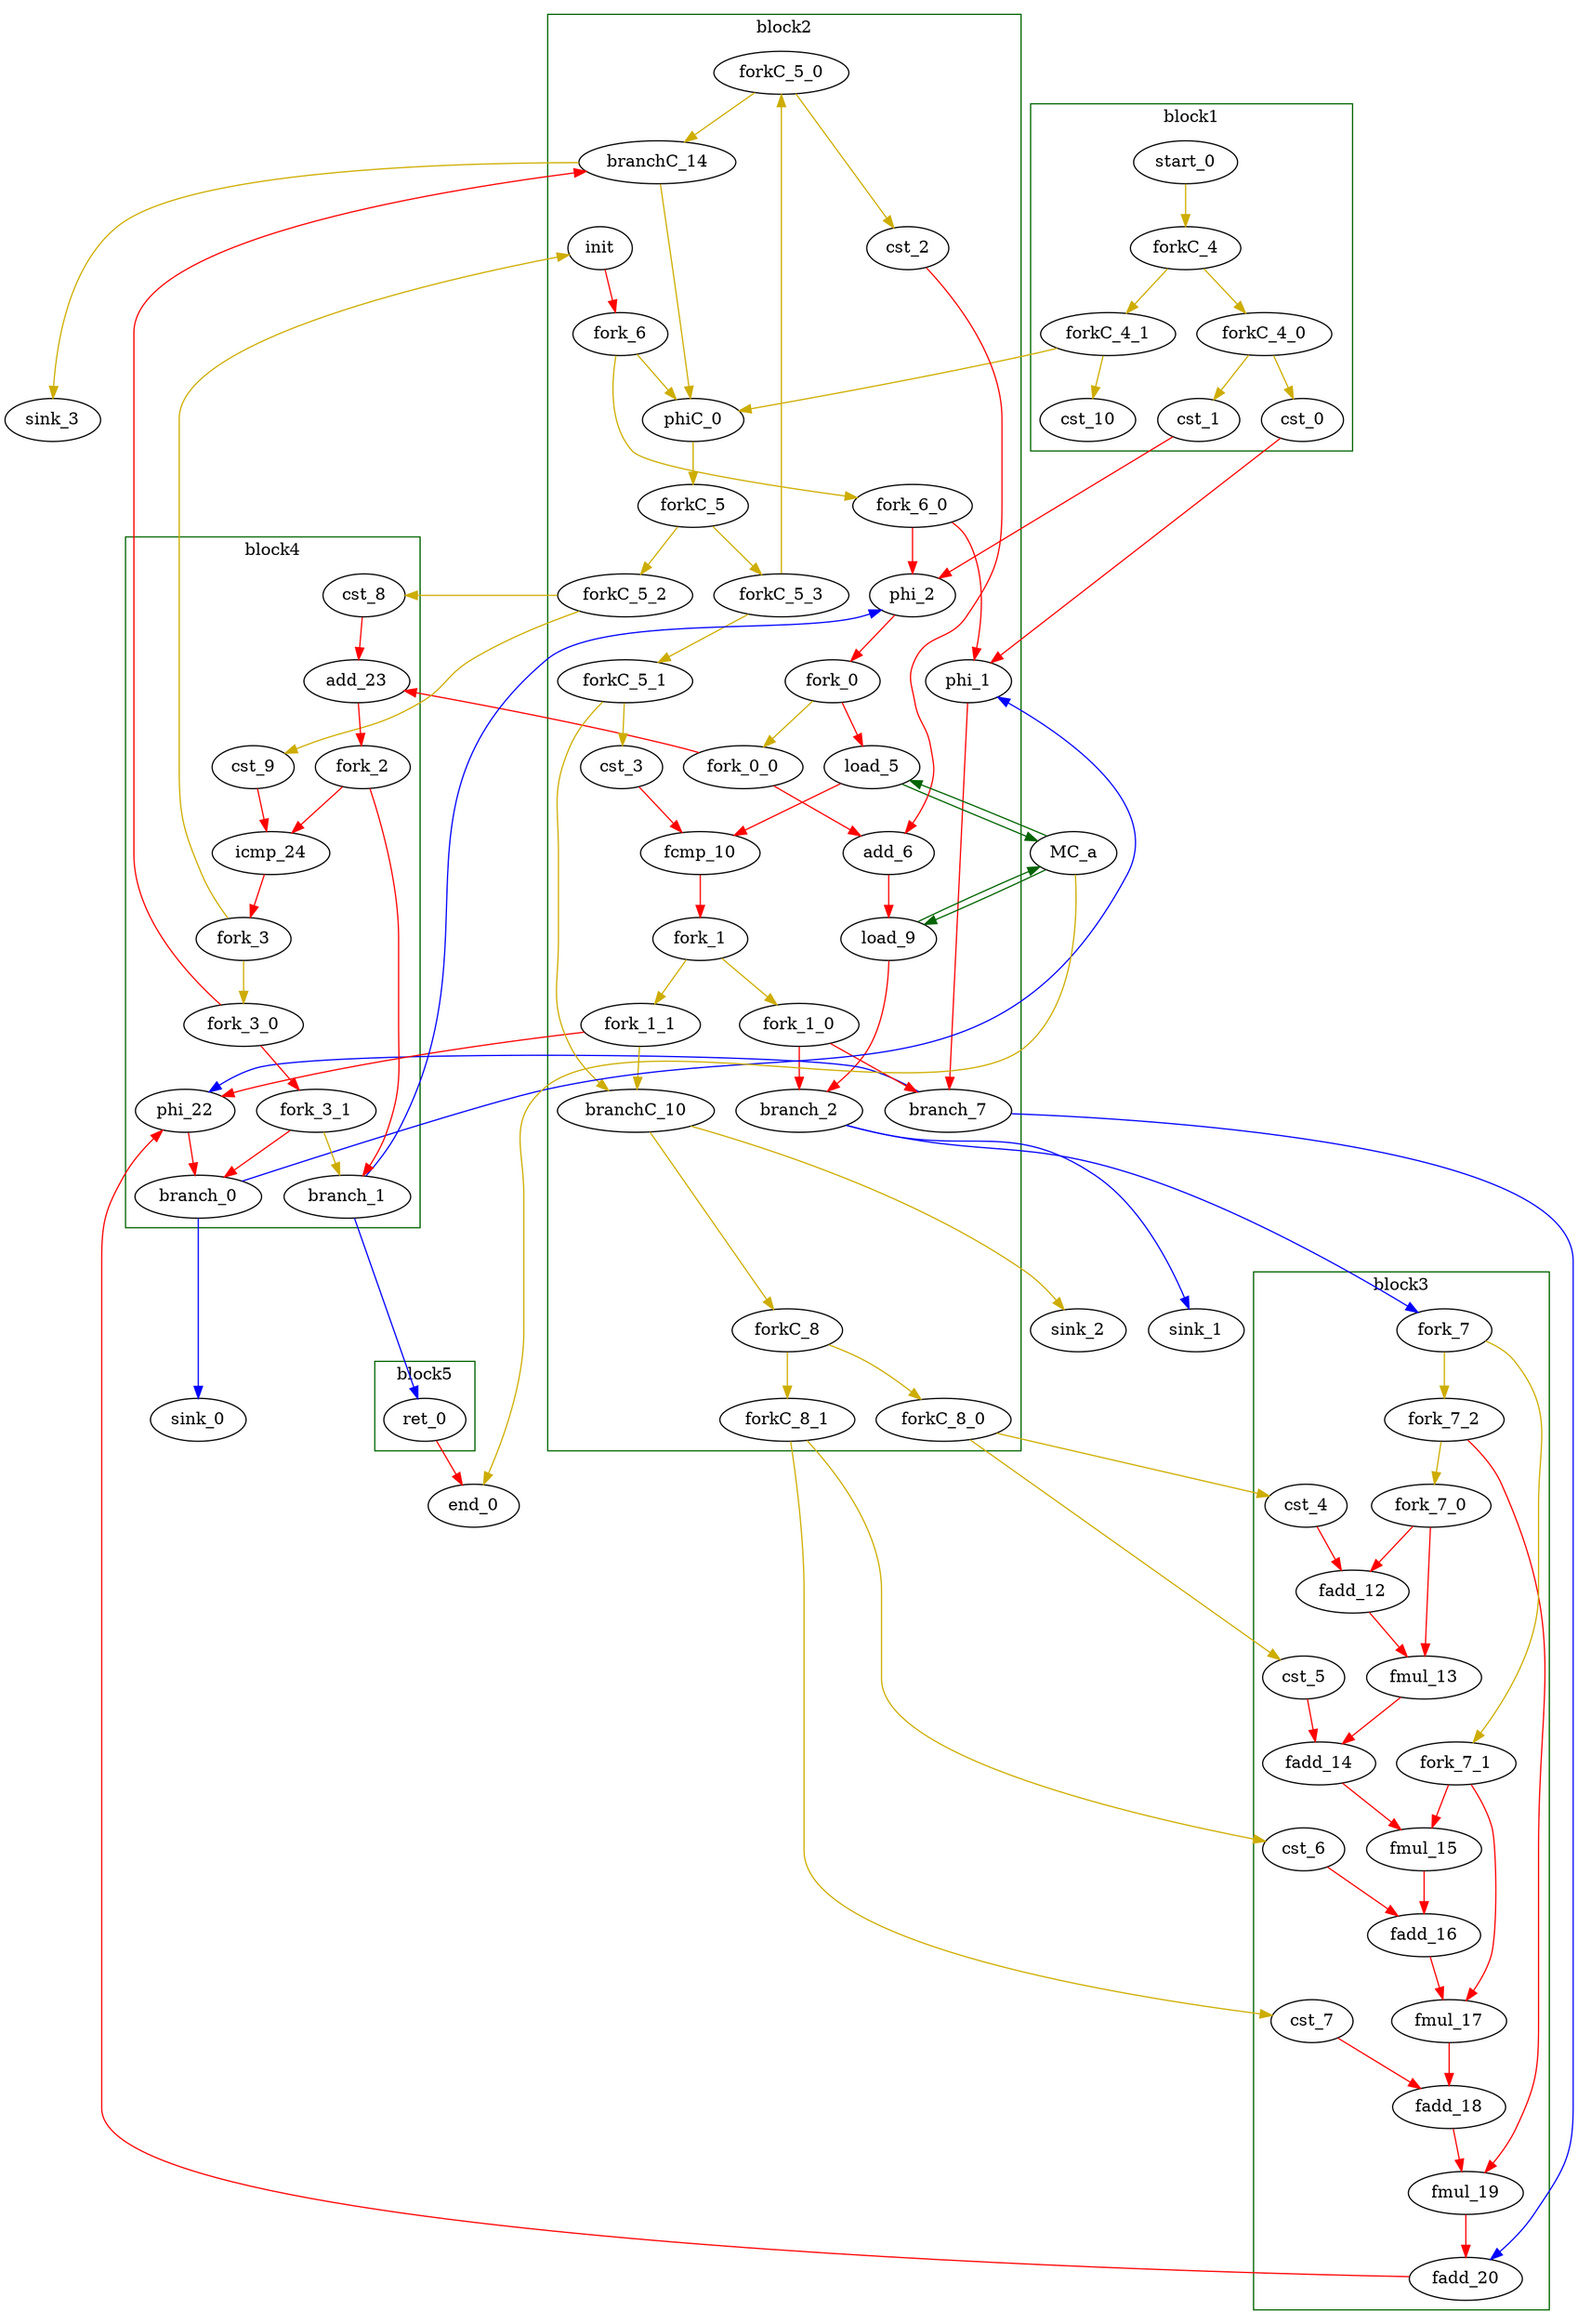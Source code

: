Digraph G {
	splines=spline;
//DHLS version: 0.1.1" [shape = "none" pos = "20,20!"]

	subgraph cluster_0 {
	color = "darkgreen";
		label = "block1";
		"cst_0" [type = "Constant", bbID= 1, in = "in1:32", out = "out1:32", value = "0x00000000", tagged=false, taggers_num=0, tagger_id=-1];
		"cst_1" [type = "Constant", bbID= 1, in = "in1:32", out = "out1:32", value = "0x00000000", tagged=false, taggers_num=0, tagger_id=-1];
		"start_0" [type = "Entry", control= "true", bbID= 1, in = "in1:0", out = "out1:0", tagged=false, taggers_num=0, tagger_id=-1];
		"cst_10" [type = "Constant", bbID= 1, in = "in1:32", out = "out1:32", value = "0x00000000", tagged=false, taggers_num=0, tagger_id=-1];
		"forkC_4_0" [type = "fork Bool 2", bbID= 1, in = "in1:0", out = "out1:0 out2:0", tagged = false, taggers_num = 0, tagger_id = -1];
		"forkC_4_1" [type = "fork Bool 2", bbID= 1, in = "in1:0", out = "out1:0 out2:0", tagged = false, taggers_num = 0, tagger_id = -1];
		"forkC_4" [type = "fork Bool 2", bbID= 1, in = "in1:0", out = "out1:0 out2:0", tagged = false, taggers_num = 0, tagger_id = -1];

	}

	subgraph cluster_1 {
	color = "darkgreen";
		label = "block2";
		"phi_1" [type = "mux T", bbID= 2, in = "in1?:1 in2:32 in3:32 ", out = "out1:32", delay=0.366, tagged=false, taggers_num=0, tagger_id=-1];
		"phi_2" [type = "mux T", bbID= 2, in = "in1?:1 in2:32 in3:32 ", out = "out1:32", delay=0.366, tagged=false, taggers_num=0, tagger_id=-1];
		"load_5" [type = "Operator", bbID= 2, op = "mc_load_op",bbID= 2, portId= 0, offset= 0, in = "in1:32 in2:32", out = "out1:32 out2:32 ", delay=0.000, latency=2, II=1, tagged=false, taggers_num=0, tagger_id=-1];
		"cst_2" [type = "Constant", bbID= 2, in = "in1:32", out = "out1:32", value = "0x00000001", tagged=false, taggers_num=0, tagger_id=-1];
		"add_6" [type = "Operator", bbID= 2, op = "add_op", in = "in1:32 in2:32 ", out = "out1:32 ", delay=1.693, latency=0, II=1, tagged=false, taggers_num=0, tagger_id=-1];
		"load_9" [type = "Operator", bbID= 2, op = "mc_load_op",bbID= 2, portId= 1, offset= 0, in = "in1:32 in2:32", out = "out1:32 out2:32 ", delay=0.000, latency=2, II=1, tagged=false, taggers_num=0, tagger_id=-1];
		"cst_3" [type = "Constant", bbID= 2, in = "in1:32", out = "out1:32", value = "0x00000000", tagged=false, taggers_num=0, tagger_id=-1];
		"fcmp_10" [type = "Operator", bbID= 2, op = "fcmp_ult_op", in = "in1:32 in2:32 ", out = "out1:1 ", delay=0.966, latency=2, II=1, tagged=false, taggers_num=0, tagger_id=-1];
		"phiC_0" [type = "mux Bool", bbID= 2, in = "in1?:1 in2:0 in3:0 ", out = "out1:0", delay=0.166, tagged=false, taggers_num=0, tagger_id=-1];
		"init" [type = "init Bool false", bbID= 2, in = "in1:32 ", out = "out1:32", delay=0.366, tagged=false, taggers_num=0, tagger_id=-1];
		"branch_2" [type = "branch T", bbID= 2,  in = "in1:32 in2?:1", out = "out1+:32 out2-:32", tagged=false, taggers_num=0, tagger_id=-1];
		"branch_7" [type = "branch T", bbID= 2,  in = "in1:32 in2?:1", out = "out1+:32 out2-:32", tagged=false, taggers_num=0, tagger_id=-1];
		"branchC_10" [type = "branch Bool", bbID= 2,  in = "in1:0 in2?:1", out = "out1+:0 out2-:0", tagged=false, taggers_num=0, tagger_id=-1];
		"branchC_14" [type = "branch Bool", bbID= 2,  in = "in1:0 in2?:1", out = "out1+:0 out2-:0", tagged=false, taggers_num=0, tagger_id=-1];
		"fork_0_0" [type = "fork Bool 2", bbID= 2, in = "in1:32", out = "out1:32 out2:32", tagged = false, taggers_num = 0, tagger_id = -1];
		"fork_0" [type = "fork Bool 2", bbID= 2, in = "in1:32", out = "out1:32 out2:32", tagged = false, taggers_num = 0, tagger_id = -1];
		"fork_1_0" [type = "fork Bool 2", bbID= 2, in = "in1:32", out = "out1:32 out2:32", tagged = false, taggers_num = 0, tagger_id = -1];
		"fork_1_1" [type = "fork Bool 2", bbID= 2, in = "in1:32", out = "out1:32 out2:32", tagged = false, taggers_num = 0, tagger_id = -1];
		"fork_1" [type = "fork Bool 2", bbID= 2, in = "in1:32", out = "out1:32 out2:32", tagged = false, taggers_num = 0, tagger_id = -1];
		"forkC_5_0" [type = "fork Bool 2", bbID= 2, in = "in1:0", out = "out1:0 out2:0", tagged = false, taggers_num = 0, tagger_id = -1];
		"forkC_5_1" [type = "fork Bool 2", bbID= 2, in = "in1:0", out = "out1:0 out2:0", tagged = false, taggers_num = 0, tagger_id = -1];
		"forkC_5_2" [type = "fork Bool 2", bbID= 2, in = "in1:0", out = "out1:0 out2:0", tagged = false, taggers_num = 0, tagger_id = -1];
		"forkC_5_3" [type = "fork Bool 2", bbID= 2, in = "in1:0", out = "out1:0 out2:0", tagged = false, taggers_num = 0, tagger_id = -1];
		"forkC_5" [type = "fork Bool 2", bbID= 2, in = "in1:0", out = "out1:0 out2:0", tagged = false, taggers_num = 0, tagger_id = -1];
		"fork_6_0" [type = "fork Bool 2", bbID= 2, in = "in1:32", out = "out1:32 out2:32", tagged = false, taggers_num = 0, tagger_id = -1];
		"fork_6" [type = "fork Bool 2", bbID= 2, in = "in1:32", out = "out1:32 out2:32", tagged = false, taggers_num = 0, tagger_id = -1];
		"forkC_8_0" [type = "fork Bool 2", bbID= 2, in = "in1:0", out = "out1:0 out2:0", tagged = false, taggers_num = 1, tagger_id = -1];
		"forkC_8_1" [type = "fork Bool 2", bbID= 2, in = "in1:0", out = "out1:0 out2:0", tagged = false, taggers_num = 1, tagger_id = -1];
		"forkC_8" [type = "fork Bool 2", bbID= 2, in = "in1:0", out = "out1:0 out2:0", tagged = false, taggers_num = 1, tagger_id = -1];

	}

	subgraph cluster_2 {
	color = "darkgreen";
		label = "block3";
		"cst_4" [type = "Constant", bbID= 3, in = "in1:32", out = "out1:32", value = "0x3F23D70A", tagged=false, taggers_num=0, tagger_id=-1];
		"fadd_12" [type = "Operator", bbID= 3, op = "fadd_op", in = "in1:32 in2:32 ", out = "out1:32 ", delay=0.966, latency=10, II=1, tagged=false, taggers_num=0, tagger_id=-1];
		"fmul_13" [type = "Operator", bbID= 3, op = "fmul_op", in = "in1:32 in2:32 ", out = "out1:32 ", delay=0.966, latency=6, II=1, tagged=false, taggers_num=0, tagger_id=-1];
		"cst_5" [type = "Constant", bbID= 3, in = "in1:32", out = "out1:32", value = "0x3F333333", tagged=false, taggers_num=0, tagger_id=-1];
		"fadd_14" [type = "Operator", bbID= 3, op = "fadd_op", in = "in1:32 in2:32 ", out = "out1:32 ", delay=0.966, latency=10, II=1, tagged=false, taggers_num=0, tagger_id=-1];
		"fmul_15" [type = "Operator", bbID= 3, op = "fmul_op", in = "in1:32 in2:32 ", out = "out1:32 ", delay=0.966, latency=6, II=1, tagged=false, taggers_num=0, tagger_id=-1];
		"cst_6" [type = "Constant", bbID= 3, in = "in1:32", out = "out1:32", value = "0x3E570A3D", tagged=false, taggers_num=0, tagger_id=-1];
		"fadd_16" [type = "Operator", bbID= 3, op = "fadd_op", in = "in1:32 in2:32 ", out = "out1:32 ", delay=0.966, latency=10, II=1, tagged=false, taggers_num=0, tagger_id=-1];
		"fmul_17" [type = "Operator", bbID= 3, op = "fmul_op", in = "in1:32 in2:32 ", out = "out1:32 ", delay=0.966, latency=6, II=1, tagged=false, taggers_num=0, tagger_id=-1];
		"cst_7" [type = "Constant", bbID= 3, in = "in1:32", out = "out1:32", value = "0x3EA8F5C3", tagged=false, taggers_num=0, tagger_id=-1];
		"fadd_18" [type = "Operator", bbID= 3, op = "fadd_op", in = "in1:32 in2:32 ", out = "out1:32 ", delay=0.966, latency=10, II=1, tagged=false, taggers_num=0, tagger_id=-1];
		"fmul_19" [type = "Operator", bbID= 3, op = "fmul_op", in = "in1:32 in2:32 ", out = "out1:32 ", delay=0.966, latency=6, II=1, tagged=false, taggers_num=0, tagger_id=-1];
		"fadd_20" [type = "Operator", bbID= 3, op = "fadd_op", in = "in1:32 in2:32 ", out = "out1:32 ", delay=0.966, latency=10, II=1, tagged=false, taggers_num=0, tagger_id=-1];
		"fork_7_0" [type = "fork Bool 2", bbID= 3, in = "in1:32", out = "out1:32 out2:32", tagged = false, taggers_num = 0, tagger_id = -1];
		"fork_7_1" [type = "fork Bool 2", bbID= 3, in = "in1:32", out = "out1:32 out2:32", tagged = false, taggers_num = 0, tagger_id = -1];
		"fork_7_2" [type = "fork Bool 2", bbID= 3, in = "in1:32", out = "out1:32 out2:32", tagged = false, taggers_num = 0, tagger_id = -1];
		"fork_7" [type = "fork Bool 2", bbID= 3, in = "in1:32", out = "out1:32 out2:32", tagged = false, taggers_num = 0, tagger_id = -1];

	}

	subgraph cluster_3 {
	color = "darkgreen";
		label = "block4";
		"phi_22" [type = "mux T", bbID= 4, in = "in1?:1 in2:32 in3:32 ", out = "out1:32", delay=0.366, tagged=false, taggers_num=0, tagger_id=-1];
		"cst_8" [type = "Constant", bbID= 4, in = "in1:32", out = "out1:32", value = "0x00000001", tagged=false, taggers_num=0, tagger_id=-1];
		"add_23" [type = "Operator", bbID= 4, op = "add_op", in = "in1:32 in2:32 ", out = "out1:32 ", delay=1.693, latency=0, II=1, tagged=false, taggers_num=0, tagger_id=-1];
		"cst_9" [type = "Constant", bbID= 4, in = "in1:32", out = "out1:32", value = "0x000003E7", tagged=false, taggers_num=0, tagger_id=-1];
		"icmp_24" [type = "Operator", bbID= 4, op = "icmp_ult_op", in = "in1:32 in2:32 ", out = "out1:1 ", delay=1.530, latency=0, II=1, tagged=false, taggers_num=0, tagger_id=-1];
		"branch_0" [type = "branch T", bbID= 4,  in = "in1:32 in2?:1", out = "out1+:32 out2-:32", tagged=false, taggers_num=0, tagger_id=-1];
		"branch_1" [type = "branch T", bbID= 4,  in = "in1:32 in2?:1", out = "out1+:32 out2-:32", tagged=false, taggers_num=0, tagger_id=-1];
		"fork_2" [type = "fork Bool 2", bbID= 4, in = "in1:32", out = "out1:32 out2:32 ", tagged=false, taggers_num=0, tagger_id=-1];
		"fork_3_0" [type = "fork Bool 2", bbID= 4, in = "in1:32", out = "out1:32 out2:32", tagged = false, taggers_num = 0, tagger_id = -1];
		"fork_3_1" [type = "fork Bool 2", bbID= 4, in = "in1:32", out = "out1:32 out2:32", tagged = false, taggers_num = 0, tagger_id = -1];
		"fork_3" [type = "fork Bool 2", bbID= 4, in = "in1:32", out = "out1:32 out2:32", tagged = false, taggers_num = 0, tagger_id = -1];

	}

	subgraph cluster_4 {
	color = "darkgreen";
		label = "block5";
		"ret_0" [type = "Operator", bbID= 5, op = "ret_op", in = "in1:32 ", out = "out1:32 ", delay=0.000, latency=0, II=1, tagged=false, taggers_num=0, tagger_id=-1];

	}
	"MC_a" [type = "MC", bbID= 0, in = "in1:32*l0a in2:32*l1a ", out = "out1:32*l0d out2:32*l1d out3:0*e ", memory = "a", bbcount = 0, ldcount = 2, stcount = 0];
	"sink_0" [type = "Sink", bbID= 0, in = "in1:32"];
	"sink_1" [type = "Sink", bbID= 0, in = "in1:32"];
	"sink_2" [type = "Sink", bbID= 0, in = "in1:0"];
	"sink_3" [type = "Sink", bbID= 0, in = "in1:0"];
	"end_0" [type = "Exit", bbID= 0, in = "in1:0*e  in2:32 ", out = "out1:32" ];

	"load_5" -> "MC_a" [color = "darkgreen", mem_address = "true", from = "out2", to = "in1"];
	"MC_a" -> "load_5" [color = "darkgreen", mem_address = "false", from = "out1", to = "in1"];
	"load_9" -> "MC_a" [color = "darkgreen", mem_address = "true", from = "out2", to = "in2"];
	"MC_a" -> "load_9" [color = "darkgreen", mem_address = "false", from = "out2", to = "in1"];
	"MC_a" -> "end_0" [color = "gold3", from = "out3", to = "in1"];
	"cst_0" -> "phi_1" [color = "red", from = "out1", to = "in2"];
	"phi_1" -> "branch_7" [color = "red", from = "out1", to = "in1"];
	"cst_1" -> "phi_2" [color = "red", from = "out1", to = "in2"];
	"phi_2" -> "fork_0" [color = "red", from = "out1", to = "in1"];
	"load_5" -> "fcmp_10" [color = "red", from = "out1", to = "in1"];
	"cst_2" -> "add_6" [color = "red", from = "out1", to = "in2"];
	"add_6" -> "load_9" [color = "red", from = "out1", to = "in2"];
	"load_9" -> "branch_2" [color = "red", from = "out1", to = "in1"];
	"cst_3" -> "fcmp_10" [color = "red", from = "out1", to = "in2"];
	"fcmp_10" -> "fork_1" [color = "red", from = "out1", to = "in1"];
	"cst_4" -> "fadd_12" [color = "red", from = "out1", to = "in2"];
	"fadd_12" -> "fmul_13" [color = "red", from = "out1", to = "in1"];
	"fmul_13" -> "fadd_14" [color = "red", from = "out1", to = "in1"];
	"cst_5" -> "fadd_14" [color = "red", from = "out1", to = "in2"];
	"fadd_14" -> "fmul_15" [color = "red", from = "out1", to = "in1"];
	"fmul_15" -> "fadd_16" [color = "red", from = "out1", to = "in1"];
	"cst_6" -> "fadd_16" [color = "red", from = "out1", to = "in2"];
	"fadd_16" -> "fmul_17" [color = "red", from = "out1", to = "in1"];
	"fmul_17" -> "fadd_18" [color = "red", from = "out1", to = "in1"];
	"cst_7" -> "fadd_18" [color = "red", from = "out1", to = "in2"];
	"fadd_18" -> "fmul_19" [color = "red", from = "out1", to = "in1"];
	"fmul_19" -> "fadd_20" [color = "red", from = "out1", to = "in2"];
	"fadd_20" -> "phi_22" [color = "red", from = "out1", to = "in2"];
	"phi_22" -> "branch_0" [color = "red", from = "out1", to = "in1"];
	"cst_8" -> "add_23" [color = "red", from = "out1", to = "in2"];
	"add_23" -> "fork_2" [color = "red", from = "out1", to = "in1"];
	"cst_9" -> "icmp_24" [color = "red", from = "out1", to = "in2"];
	"icmp_24" -> "fork_3" [color = "red", from = "out1", to = "in1"];
	"ret_0" -> "end_0" [color = "red", from = "out1", to = "in2"];
	"start_0" -> "forkC_4" [color = "gold3", from = "out1", to = "in1"];
	"phiC_0" -> "forkC_5" [color = "gold3", from = "out1", to = "in1"];
	"branch_0" -> "sink_0" [color = "blue", minlen = 3, from = "out2", to = "in1"];
	"branch_0" -> "phi_1" [color = "blue", minlen = 3, from = "out1", to = "in3"];
	"init" -> "fork_6" [color = "red", from = "out1", to = "in1"];
	"branch_1" -> "ret_0" [color = "blue", minlen = 3, from = "out2", to = "in1"];
	"branch_1" -> "phi_2" [color = "blue", minlen = 3, from = "out1", to = "in3"];
	"branch_2" -> "sink_1" [color = "blue", minlen = 3, from = "out1", to = "in1"];
	"branch_2" -> "fork_7" [color = "blue", minlen = 3, from = "out2", to = "in1"];
	"branch_7" -> "phi_22" [color = "blue", minlen = 3, from = "out1", to = "in3"];
	"branch_7" -> "fadd_20" [color = "blue", minlen = 3, from = "out2", to = "in1"];
	"branchC_10" -> "sink_2" [color = "gold3", minlen = 3, from = "out1", to = "in1"];
	"branchC_10" -> "forkC_8" [color = "gold3", minlen = 3, from = "out2", to = "in1"];
	"branchC_14" -> "sink_3" [color = "gold3", minlen = 3, from = "out2", to = "in1"];
	"branchC_14" -> "phiC_0" [color = "gold3", minlen = 3, from = "out1", to = "in3"];
    "fork_7_0" -> "fadd_12" [color = "red", from = "out1", to = "in1"];
    "fork_7_0" -> "fmul_13" [color = "red", from = "out2", to = "in2"];
    "fork_7_1" -> "fmul_15" [color = "red", from = "out1", to = "in2"];
    "fork_7_1" -> "fmul_17" [color = "red", from = "out2", to = "in2"];
    "fork_7_2" -> "fmul_19" [color = "red", from = "out1", to = "in2"];
    "fork_7_2" -> "fork_7_0" [color = "gold3", from = "out2", to = "in1"];
    "fork_7" -> "fork_7_1" [color = "gold3", from = "out1", to = "in1"];
    "fork_7" -> "fork_7_2" [color = "gold3", from = "out2", to = "in1"];
    "fork_0_0" -> "add_6" [color = "red", from = "out1", to = "in1"];
    "fork_0_0" -> "add_23" [color = "red", from = "out2", to = "in1"];
    "fork_0" -> load_5 [color = red, from = "out1", to = in2];
    "fork_0" -> "fork_0_0" [color = "gold3", from = "out2", to = "in1"];
    "fork_1_0" -> "branch_2" [color = "red", from = "out1", to = "in2"];
    "fork_1_0" -> "branch_7" [color = "red", from = "out2", to = "in2"];
    "fork_1_1" -> "branchC_10" [color = "gold3", from = "out1", to = "in2"];
    "fork_1_1" -> "phi_22" [color = "red", from = "out2", to = "in1"];
    "fork_1" -> "fork_1_0" [color = "gold3", from = "out1", to = "in1"];
    "fork_1" -> "fork_1_1" [color = "gold3", from = "out2", to = "in1"];
	"fork_2" -> "icmp_24" [color = "red", from = "out1", to = "in1"];
	"fork_2" -> "branch_1" [color = "red", from = "out2", to = "in1"];
    "fork_3_0" -> "branchC_14" [color = "red", from = "out1", to = "in2"];
    "fork_3_0" -> "fork_3_1" [color = "red", from = "out2", to = "in1"];
    "fork_3_1" -> "branch_0" [color = "red", from = "out1", to = "in2"];
    "fork_3_1" -> "branch_1" [color = "gold3", from = "out2", to = "in2"];
    "fork_3" -> "fork_3_0" [color = "gold3", from = "out1", to = "in1"];
    "fork_3" -> "init" [color = "gold3", from = "out2", to = "in1"];
    "forkC_4_0" -> "cst_0" [color = "gold3", from = "out1", to = "in1"];
    "forkC_4_0" -> "cst_1" [color = "gold3", from = "out2", to = "in1"];
    "forkC_4_1" -> "phiC_0" [color = "gold3", from = "out1", to = "in2"];
    "forkC_4_1" -> "cst_10" [color = "gold3", from = "out2", to = "in1"];
    "forkC_4" -> "forkC_4_0" [color = "gold3", from = "out1", to = "in1"];
    "forkC_4" -> "forkC_4_1" [color = "gold3", from = "out2", to = "in1"];
    "forkC_5_0" -> "cst_2" [color = "gold3", from = "out1", to = "in1"];
    "forkC_5_0" -> "branchC_14" [color = "gold3", from = "out2", to = "in1"];
    "forkC_5_1" -> "cst_3" [color = "gold3", from = "out1", to = "in1"];
    "forkC_5_1" -> "branchC_10" [color = "gold3", from = "out2", to = "in1"];
    "forkC_5_2" -> "cst_8" [color = "gold3", from = "out1", to = "in1"];
    "forkC_5_2" -> "cst_9" [color = "gold3", from = "out2", to = "in1"];
    "forkC_5_3" -> "forkC_5_0" [color = "gold3", from = "out1", to = "in1"];
    "forkC_5_3" -> "forkC_5_1" [color = "gold3", from = "out2", to = "in1"];
    "forkC_5" -> "forkC_5_2" [color = "gold3", from = "out1", to = "in1"];
    "forkC_5" -> "forkC_5_3" [color = "gold3", from = "out2", to = "in1"];
    "fork_6_0" -> "phi_1" [color = "red", from = "out1", to = "in1"];
    "fork_6_0" -> "phi_2" [color = "red", from = "out2", to = "in1"];
    "fork_6" -> phiC_0 [color = gold3, from = "out1", to = in1];
    "fork_6" -> "fork_6_0" [color = "gold3", from = "out2", to = "in1"];
    "forkC_8_0" -> "cst_4" [color = "gold3", from = "out1", to = "in1"];
    "forkC_8_0" -> "cst_5" [color = "gold3", from = "out2", to = "in1"];
    "forkC_8_1" -> "cst_6" [color = "gold3", from = "out1", to = "in1"];
    "forkC_8_1" -> "cst_7" [color = "gold3", from = "out2", to = "in1"];
    "forkC_8" -> "forkC_8_0" [color = "gold3", from = "out1", to = "in1"];
    "forkC_8" -> "forkC_8_1" [color = "gold3", from = "out2", to = "in1"];

}